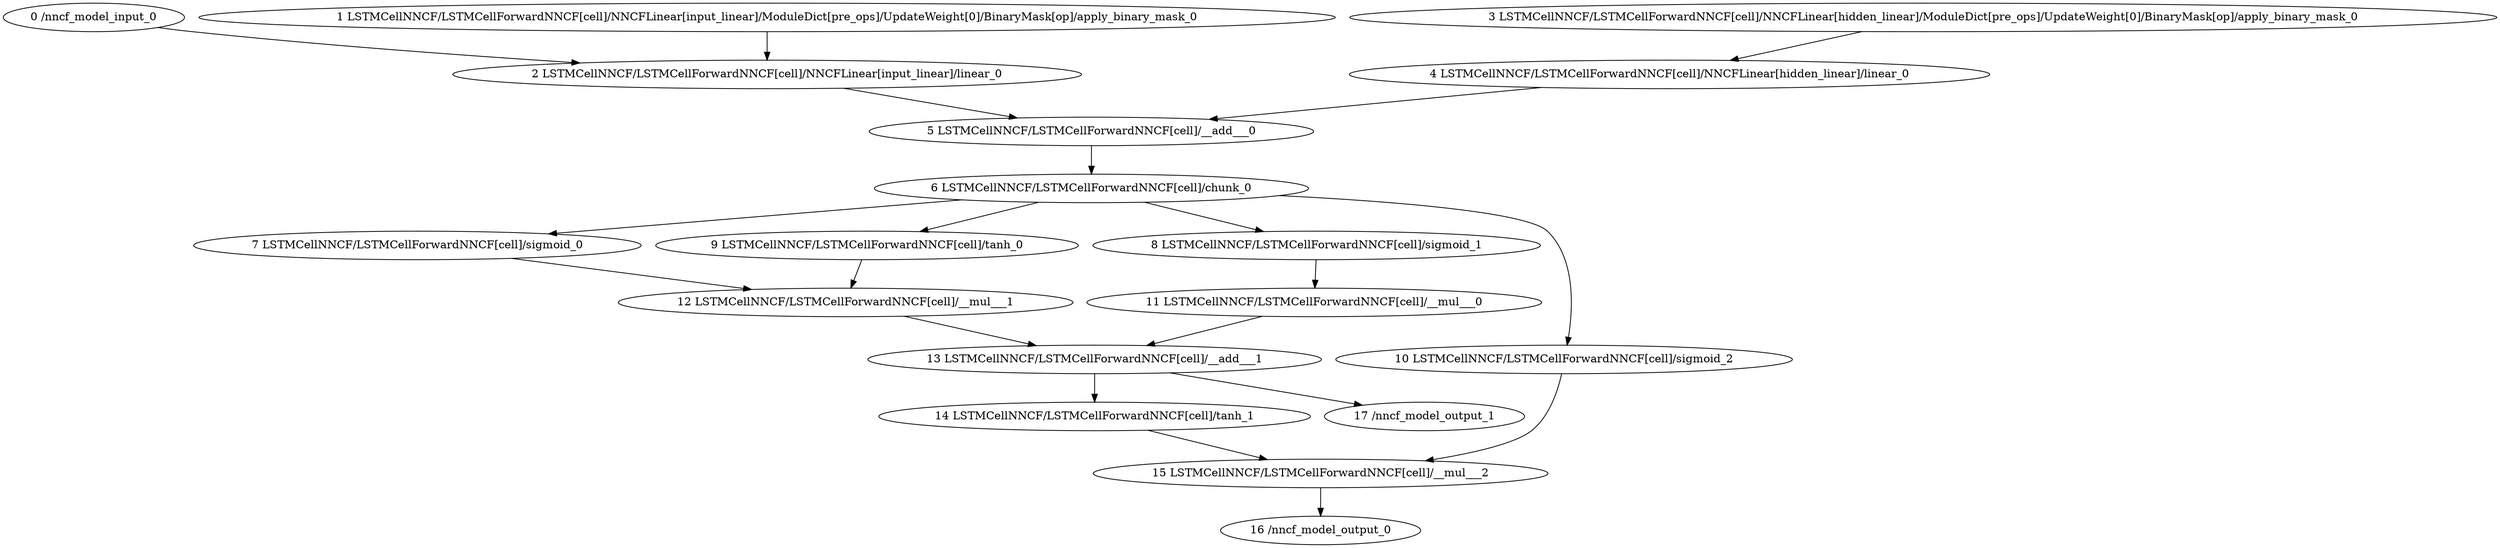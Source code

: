strict digraph  {
"0 /nncf_model_input_0" [id=0, type=nncf_model_input];
"1 LSTMCellNNCF/LSTMCellForwardNNCF[cell]/NNCFLinear[input_linear]/ModuleDict[pre_ops]/UpdateWeight[0]/BinaryMask[op]/apply_binary_mask_0" [id=1, type=apply_binary_mask];
"2 LSTMCellNNCF/LSTMCellForwardNNCF[cell]/NNCFLinear[input_linear]/linear_0" [id=2, type=linear];
"3 LSTMCellNNCF/LSTMCellForwardNNCF[cell]/NNCFLinear[hidden_linear]/ModuleDict[pre_ops]/UpdateWeight[0]/BinaryMask[op]/apply_binary_mask_0" [id=3, type=apply_binary_mask];
"4 LSTMCellNNCF/LSTMCellForwardNNCF[cell]/NNCFLinear[hidden_linear]/linear_0" [id=4, type=linear];
"5 LSTMCellNNCF/LSTMCellForwardNNCF[cell]/__add___0" [id=5, type=__add__];
"6 LSTMCellNNCF/LSTMCellForwardNNCF[cell]/chunk_0" [id=6, type=chunk];
"7 LSTMCellNNCF/LSTMCellForwardNNCF[cell]/sigmoid_0" [id=7, type=sigmoid];
"8 LSTMCellNNCF/LSTMCellForwardNNCF[cell]/sigmoid_1" [id=8, type=sigmoid];
"9 LSTMCellNNCF/LSTMCellForwardNNCF[cell]/tanh_0" [id=9, type=tanh];
"10 LSTMCellNNCF/LSTMCellForwardNNCF[cell]/sigmoid_2" [id=10, type=sigmoid];
"11 LSTMCellNNCF/LSTMCellForwardNNCF[cell]/__mul___0" [id=11, type=__mul__];
"12 LSTMCellNNCF/LSTMCellForwardNNCF[cell]/__mul___1" [id=12, type=__mul__];
"13 LSTMCellNNCF/LSTMCellForwardNNCF[cell]/__add___1" [id=13, type=__add__];
"14 LSTMCellNNCF/LSTMCellForwardNNCF[cell]/tanh_1" [id=14, type=tanh];
"15 LSTMCellNNCF/LSTMCellForwardNNCF[cell]/__mul___2" [id=15, type=__mul__];
"16 /nncf_model_output_0" [id=16, type=nncf_model_output];
"17 /nncf_model_output_1" [id=17, type=nncf_model_output];
"0 /nncf_model_input_0" -> "2 LSTMCellNNCF/LSTMCellForwardNNCF[cell]/NNCFLinear[input_linear]/linear_0";
"1 LSTMCellNNCF/LSTMCellForwardNNCF[cell]/NNCFLinear[input_linear]/ModuleDict[pre_ops]/UpdateWeight[0]/BinaryMask[op]/apply_binary_mask_0" -> "2 LSTMCellNNCF/LSTMCellForwardNNCF[cell]/NNCFLinear[input_linear]/linear_0";
"2 LSTMCellNNCF/LSTMCellForwardNNCF[cell]/NNCFLinear[input_linear]/linear_0" -> "5 LSTMCellNNCF/LSTMCellForwardNNCF[cell]/__add___0";
"3 LSTMCellNNCF/LSTMCellForwardNNCF[cell]/NNCFLinear[hidden_linear]/ModuleDict[pre_ops]/UpdateWeight[0]/BinaryMask[op]/apply_binary_mask_0" -> "4 LSTMCellNNCF/LSTMCellForwardNNCF[cell]/NNCFLinear[hidden_linear]/linear_0";
"4 LSTMCellNNCF/LSTMCellForwardNNCF[cell]/NNCFLinear[hidden_linear]/linear_0" -> "5 LSTMCellNNCF/LSTMCellForwardNNCF[cell]/__add___0";
"5 LSTMCellNNCF/LSTMCellForwardNNCF[cell]/__add___0" -> "6 LSTMCellNNCF/LSTMCellForwardNNCF[cell]/chunk_0";
"6 LSTMCellNNCF/LSTMCellForwardNNCF[cell]/chunk_0" -> "7 LSTMCellNNCF/LSTMCellForwardNNCF[cell]/sigmoid_0";
"6 LSTMCellNNCF/LSTMCellForwardNNCF[cell]/chunk_0" -> "8 LSTMCellNNCF/LSTMCellForwardNNCF[cell]/sigmoid_1";
"6 LSTMCellNNCF/LSTMCellForwardNNCF[cell]/chunk_0" -> "9 LSTMCellNNCF/LSTMCellForwardNNCF[cell]/tanh_0";
"6 LSTMCellNNCF/LSTMCellForwardNNCF[cell]/chunk_0" -> "10 LSTMCellNNCF/LSTMCellForwardNNCF[cell]/sigmoid_2";
"7 LSTMCellNNCF/LSTMCellForwardNNCF[cell]/sigmoid_0" -> "12 LSTMCellNNCF/LSTMCellForwardNNCF[cell]/__mul___1";
"8 LSTMCellNNCF/LSTMCellForwardNNCF[cell]/sigmoid_1" -> "11 LSTMCellNNCF/LSTMCellForwardNNCF[cell]/__mul___0";
"9 LSTMCellNNCF/LSTMCellForwardNNCF[cell]/tanh_0" -> "12 LSTMCellNNCF/LSTMCellForwardNNCF[cell]/__mul___1";
"10 LSTMCellNNCF/LSTMCellForwardNNCF[cell]/sigmoid_2" -> "15 LSTMCellNNCF/LSTMCellForwardNNCF[cell]/__mul___2";
"11 LSTMCellNNCF/LSTMCellForwardNNCF[cell]/__mul___0" -> "13 LSTMCellNNCF/LSTMCellForwardNNCF[cell]/__add___1";
"12 LSTMCellNNCF/LSTMCellForwardNNCF[cell]/__mul___1" -> "13 LSTMCellNNCF/LSTMCellForwardNNCF[cell]/__add___1";
"13 LSTMCellNNCF/LSTMCellForwardNNCF[cell]/__add___1" -> "14 LSTMCellNNCF/LSTMCellForwardNNCF[cell]/tanh_1";
"13 LSTMCellNNCF/LSTMCellForwardNNCF[cell]/__add___1" -> "17 /nncf_model_output_1";
"14 LSTMCellNNCF/LSTMCellForwardNNCF[cell]/tanh_1" -> "15 LSTMCellNNCF/LSTMCellForwardNNCF[cell]/__mul___2";
"15 LSTMCellNNCF/LSTMCellForwardNNCF[cell]/__mul___2" -> "16 /nncf_model_output_0";
}
